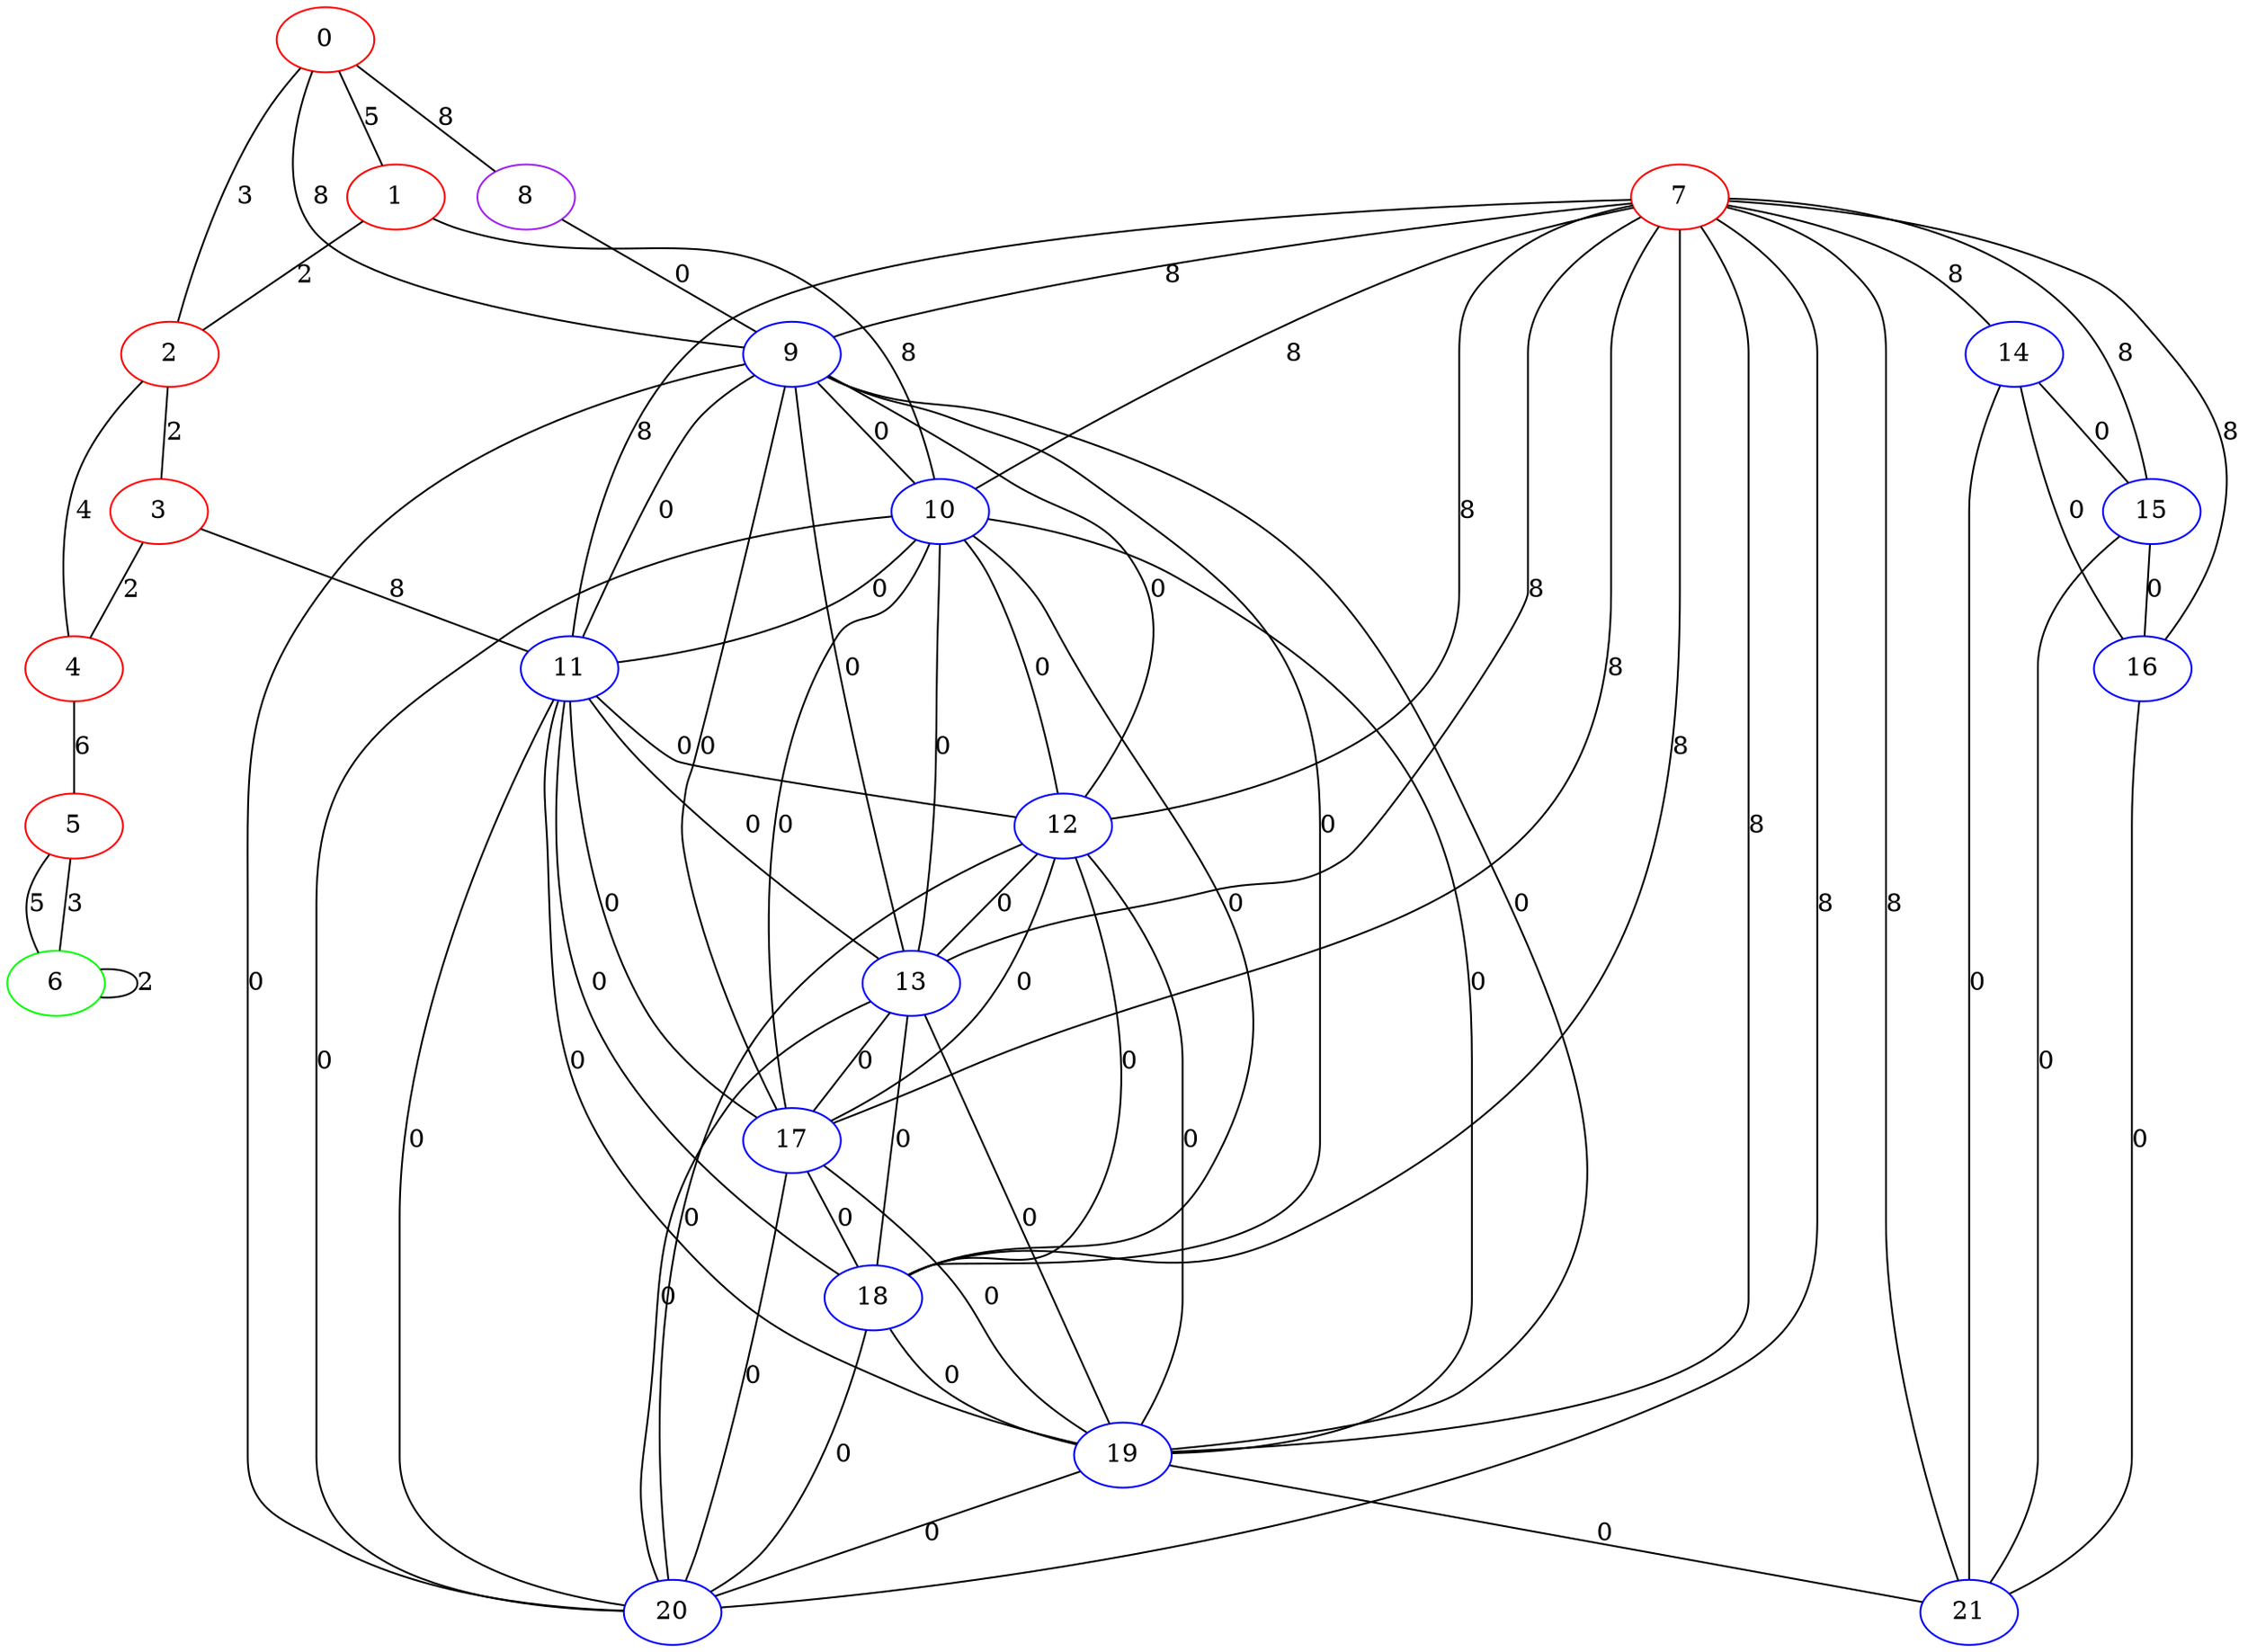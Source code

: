 graph "" {
0 [color=red, weight=1];
1 [color=red, weight=1];
2 [color=red, weight=1];
3 [color=red, weight=1];
4 [color=red, weight=1];
5 [color=red, weight=1];
6 [color=green, weight=2];
7 [color=red, weight=1];
8 [color=purple, weight=4];
9 [color=blue, weight=3];
10 [color=blue, weight=3];
11 [color=blue, weight=3];
12 [color=blue, weight=3];
13 [color=blue, weight=3];
14 [color=blue, weight=3];
15 [color=blue, weight=3];
16 [color=blue, weight=3];
17 [color=blue, weight=3];
18 [color=blue, weight=3];
19 [color=blue, weight=3];
20 [color=blue, weight=3];
21 [color=blue, weight=3];
0 -- 8  [key=0, label=8];
0 -- 1  [key=0, label=5];
0 -- 2  [key=0, label=3];
0 -- 9  [key=0, label=8];
1 -- 2  [key=0, label=2];
1 -- 10  [key=0, label=8];
2 -- 3  [key=0, label=2];
2 -- 4  [key=0, label=4];
3 -- 11  [key=0, label=8];
3 -- 4  [key=0, label=2];
4 -- 5  [key=0, label=6];
5 -- 6  [key=0, label=5];
5 -- 6  [key=1, label=3];
6 -- 6  [key=0, label=2];
7 -- 9  [key=0, label=8];
7 -- 10  [key=0, label=8];
7 -- 11  [key=0, label=8];
7 -- 12  [key=0, label=8];
7 -- 13  [key=0, label=8];
7 -- 14  [key=0, label=8];
7 -- 15  [key=0, label=8];
7 -- 16  [key=0, label=8];
7 -- 17  [key=0, label=8];
7 -- 18  [key=0, label=8];
7 -- 19  [key=0, label=8];
7 -- 20  [key=0, label=8];
7 -- 21  [key=0, label=8];
8 -- 9  [key=0, label=0];
9 -- 10  [key=0, label=0];
9 -- 11  [key=0, label=0];
9 -- 12  [key=0, label=0];
9 -- 13  [key=0, label=0];
9 -- 17  [key=0, label=0];
9 -- 18  [key=0, label=0];
9 -- 19  [key=0, label=0];
9 -- 20  [key=0, label=0];
10 -- 11  [key=0, label=0];
10 -- 12  [key=0, label=0];
10 -- 13  [key=0, label=0];
10 -- 17  [key=0, label=0];
10 -- 18  [key=0, label=0];
10 -- 19  [key=0, label=0];
10 -- 20  [key=0, label=0];
11 -- 12  [key=0, label=0];
11 -- 13  [key=0, label=0];
11 -- 17  [key=0, label=0];
11 -- 18  [key=0, label=0];
11 -- 19  [key=0, label=0];
11 -- 20  [key=0, label=0];
12 -- 13  [key=0, label=0];
12 -- 17  [key=0, label=0];
12 -- 18  [key=0, label=0];
12 -- 19  [key=0, label=0];
12 -- 20  [key=0, label=0];
13 -- 17  [key=0, label=0];
13 -- 18  [key=0, label=0];
13 -- 19  [key=0, label=0];
13 -- 20  [key=0, label=0];
14 -- 16  [key=0, label=0];
14 -- 21  [key=0, label=0];
14 -- 15  [key=0, label=0];
15 -- 16  [key=0, label=0];
15 -- 21  [key=0, label=0];
16 -- 21  [key=0, label=0];
17 -- 18  [key=0, label=0];
17 -- 19  [key=0, label=0];
17 -- 20  [key=0, label=0];
18 -- 19  [key=0, label=0];
18 -- 20  [key=0, label=0];
19 -- 20  [key=0, label=0];
19 -- 21  [key=0, label=0];
}
